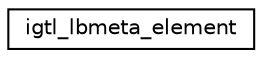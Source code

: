 digraph "Graphical Class Hierarchy"
{
  edge [fontname="Helvetica",fontsize="10",labelfontname="Helvetica",labelfontsize="10"];
  node [fontname="Helvetica",fontsize="10",shape=record];
  rankdir="LR";
  Node1 [label="igtl_lbmeta_element",height=0.2,width=0.4,color="black", fillcolor="white", style="filled",URL="$structigtl__lbmeta__element.html"];
}
